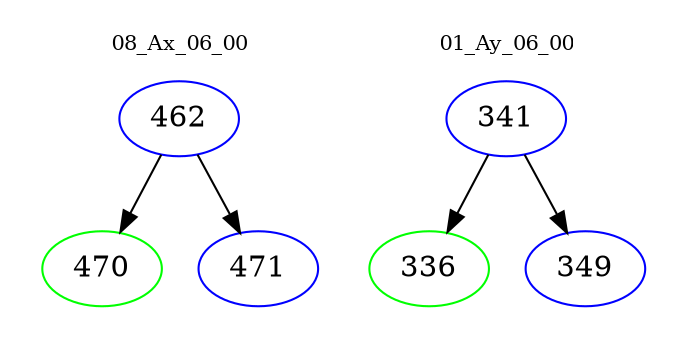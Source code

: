 digraph{
subgraph cluster_0 {
color = white
label = "08_Ax_06_00";
fontsize=10;
T0_462 [label="462", color="blue"]
T0_462 -> T0_470 [color="black"]
T0_470 [label="470", color="green"]
T0_462 -> T0_471 [color="black"]
T0_471 [label="471", color="blue"]
}
subgraph cluster_1 {
color = white
label = "01_Ay_06_00";
fontsize=10;
T1_341 [label="341", color="blue"]
T1_341 -> T1_336 [color="black"]
T1_336 [label="336", color="green"]
T1_341 -> T1_349 [color="black"]
T1_349 [label="349", color="blue"]
}
}
